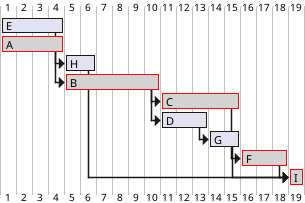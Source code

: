 @startgantt
[E] requires 4 days
[A] requires 4 days
[A] is colored in LightGray/Red
[H] requires 2 days
[H] starts at [E]'s end
[B] requires 6 days
[B] is colored in LightGray/Red
[B] starts at [A]'s end
[C] requires 5 days
[C] is colored in LightGray/Red
[C] starts at [B]'s end
[D] requires 3 days
[D] starts at [B]'s end
[G] requires 2 days
[G] starts at [D]'s end
[F] requires 3 days
[F] is colored in LightGray/Red
[F] starts at [C]'s end
[I] requires 1 days
[I] is colored in LightGray/Red
[I] starts at [F]'s end
[I] starts at [G]'s end
[I] starts at [H]'s end
@endgantt

